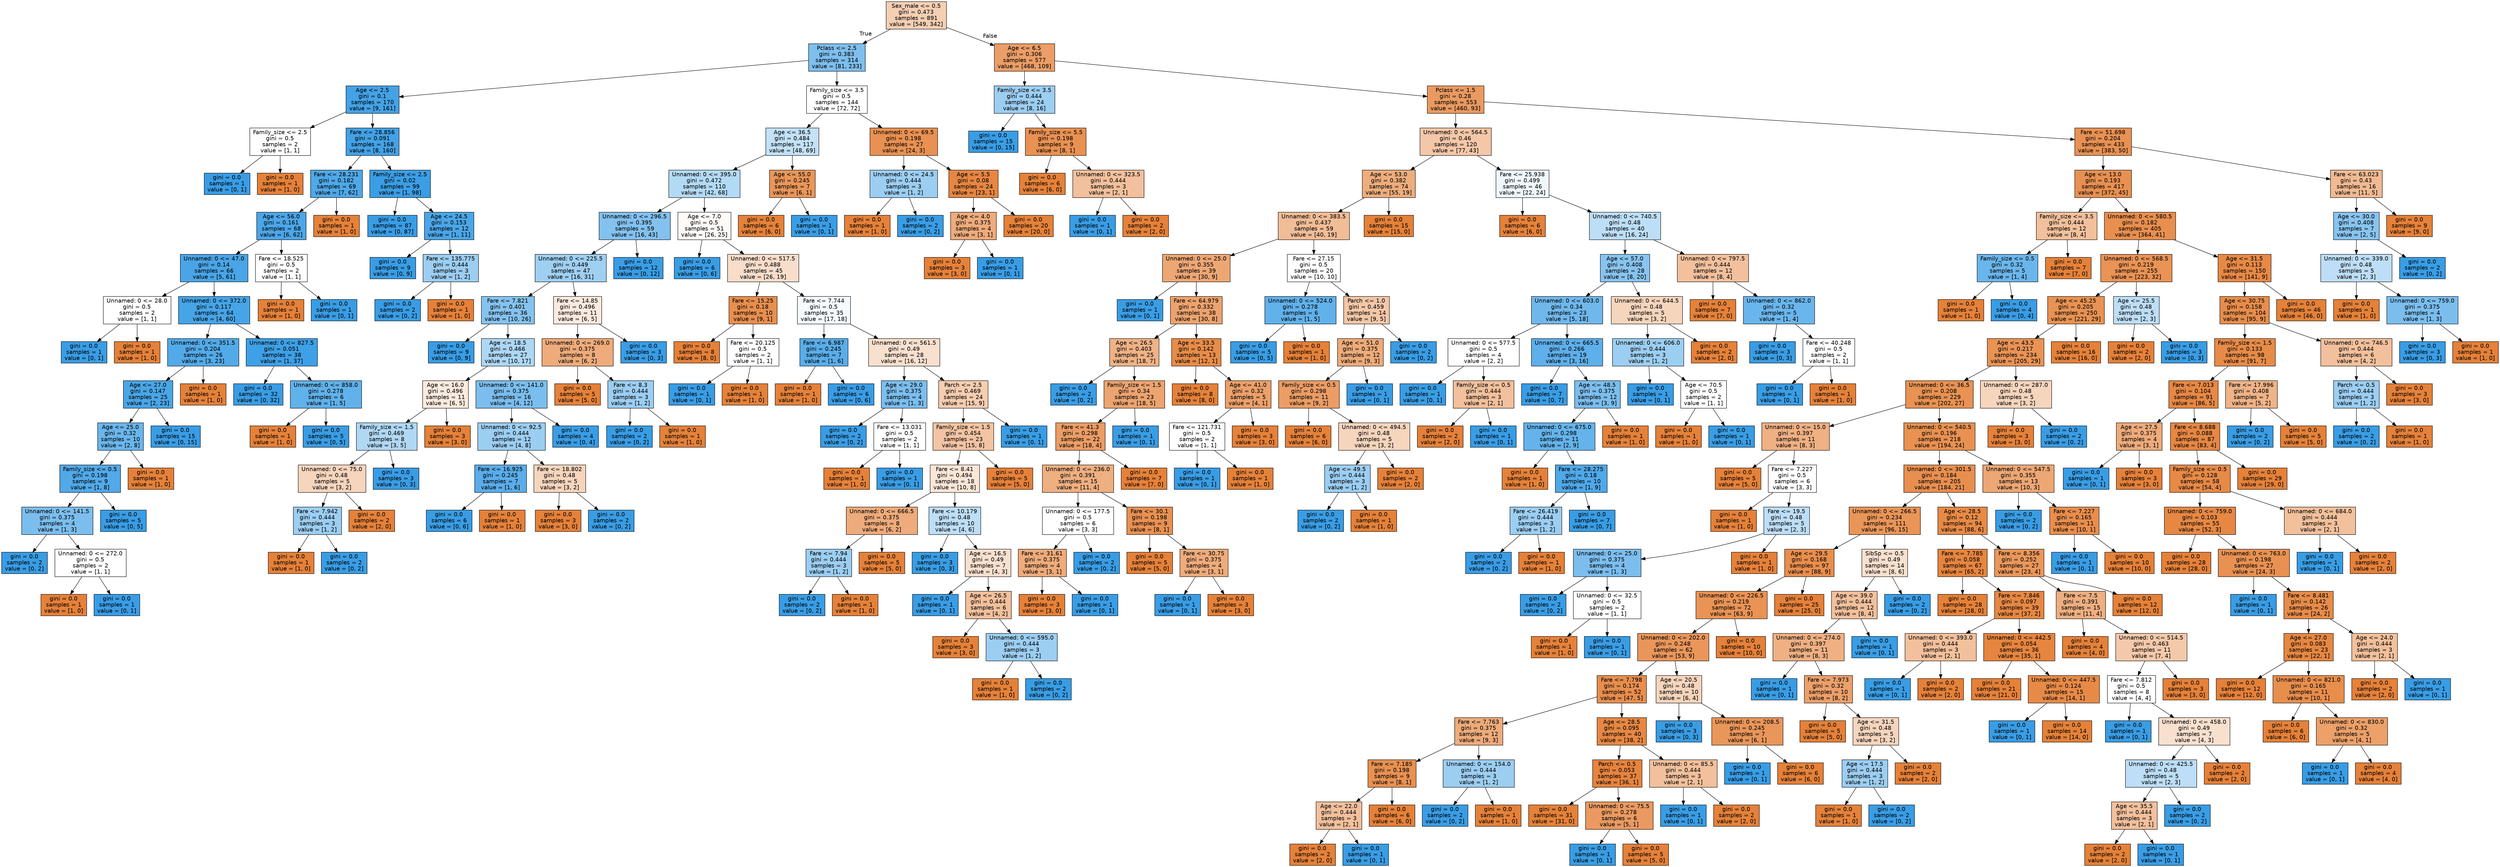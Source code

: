 digraph Tree {
node [shape=box, style="filled", color="black", fontname="helvetica"] ;
edge [fontname="helvetica"] ;
0 [label="Sex_male <= 0.5\ngini = 0.473\nsamples = 891\nvalue = [549, 342]", fillcolor="#f5cfb4"] ;
1 [label="Pclass <= 2.5\ngini = 0.383\nsamples = 314\nvalue = [81, 233]", fillcolor="#7ebfee"] ;
0 -> 1 [labeldistance=2.5, labelangle=45, headlabel="True"] ;
2 [label="Age <= 2.5\ngini = 0.1\nsamples = 170\nvalue = [9, 161]", fillcolor="#44a2e6"] ;
1 -> 2 ;
3 [label="Family_size <= 2.5\ngini = 0.5\nsamples = 2\nvalue = [1, 1]", fillcolor="#ffffff"] ;
2 -> 3 ;
4 [label="gini = 0.0\nsamples = 1\nvalue = [0, 1]", fillcolor="#399de5"] ;
3 -> 4 ;
5 [label="gini = 0.0\nsamples = 1\nvalue = [1, 0]", fillcolor="#e58139"] ;
3 -> 5 ;
6 [label="Fare <= 28.856\ngini = 0.091\nsamples = 168\nvalue = [8, 160]", fillcolor="#43a2e6"] ;
2 -> 6 ;
7 [label="Fare <= 28.231\ngini = 0.182\nsamples = 69\nvalue = [7, 62]", fillcolor="#4fa8e8"] ;
6 -> 7 ;
8 [label="Age <= 56.0\ngini = 0.161\nsamples = 68\nvalue = [6, 62]", fillcolor="#4ca6e8"] ;
7 -> 8 ;
9 [label="Unnamed: 0 <= 47.0\ngini = 0.14\nsamples = 66\nvalue = [5, 61]", fillcolor="#49a5e7"] ;
8 -> 9 ;
10 [label="Unnamed: 0 <= 28.0\ngini = 0.5\nsamples = 2\nvalue = [1, 1]", fillcolor="#ffffff"] ;
9 -> 10 ;
11 [label="gini = 0.0\nsamples = 1\nvalue = [0, 1]", fillcolor="#399de5"] ;
10 -> 11 ;
12 [label="gini = 0.0\nsamples = 1\nvalue = [1, 0]", fillcolor="#e58139"] ;
10 -> 12 ;
13 [label="Unnamed: 0 <= 372.0\ngini = 0.117\nsamples = 64\nvalue = [4, 60]", fillcolor="#46a4e7"] ;
9 -> 13 ;
14 [label="Unnamed: 0 <= 351.5\ngini = 0.204\nsamples = 26\nvalue = [3, 23]", fillcolor="#53aae8"] ;
13 -> 14 ;
15 [label="Age <= 27.0\ngini = 0.147\nsamples = 25\nvalue = [2, 23]", fillcolor="#4aa6e7"] ;
14 -> 15 ;
16 [label="Age <= 25.0\ngini = 0.32\nsamples = 10\nvalue = [2, 8]", fillcolor="#6ab6ec"] ;
15 -> 16 ;
17 [label="Family_size <= 0.5\ngini = 0.198\nsamples = 9\nvalue = [1, 8]", fillcolor="#52a9e8"] ;
16 -> 17 ;
18 [label="Unnamed: 0 <= 141.5\ngini = 0.375\nsamples = 4\nvalue = [1, 3]", fillcolor="#7bbeee"] ;
17 -> 18 ;
19 [label="gini = 0.0\nsamples = 2\nvalue = [0, 2]", fillcolor="#399de5"] ;
18 -> 19 ;
20 [label="Unnamed: 0 <= 272.0\ngini = 0.5\nsamples = 2\nvalue = [1, 1]", fillcolor="#ffffff"] ;
18 -> 20 ;
21 [label="gini = 0.0\nsamples = 1\nvalue = [1, 0]", fillcolor="#e58139"] ;
20 -> 21 ;
22 [label="gini = 0.0\nsamples = 1\nvalue = [0, 1]", fillcolor="#399de5"] ;
20 -> 22 ;
23 [label="gini = 0.0\nsamples = 5\nvalue = [0, 5]", fillcolor="#399de5"] ;
17 -> 23 ;
24 [label="gini = 0.0\nsamples = 1\nvalue = [1, 0]", fillcolor="#e58139"] ;
16 -> 24 ;
25 [label="gini = 0.0\nsamples = 15\nvalue = [0, 15]", fillcolor="#399de5"] ;
15 -> 25 ;
26 [label="gini = 0.0\nsamples = 1\nvalue = [1, 0]", fillcolor="#e58139"] ;
14 -> 26 ;
27 [label="Unnamed: 0 <= 827.5\ngini = 0.051\nsamples = 38\nvalue = [1, 37]", fillcolor="#3ea0e6"] ;
13 -> 27 ;
28 [label="gini = 0.0\nsamples = 32\nvalue = [0, 32]", fillcolor="#399de5"] ;
27 -> 28 ;
29 [label="Unnamed: 0 <= 858.0\ngini = 0.278\nsamples = 6\nvalue = [1, 5]", fillcolor="#61b1ea"] ;
27 -> 29 ;
30 [label="gini = 0.0\nsamples = 1\nvalue = [1, 0]", fillcolor="#e58139"] ;
29 -> 30 ;
31 [label="gini = 0.0\nsamples = 5\nvalue = [0, 5]", fillcolor="#399de5"] ;
29 -> 31 ;
32 [label="Fare <= 18.525\ngini = 0.5\nsamples = 2\nvalue = [1, 1]", fillcolor="#ffffff"] ;
8 -> 32 ;
33 [label="gini = 0.0\nsamples = 1\nvalue = [1, 0]", fillcolor="#e58139"] ;
32 -> 33 ;
34 [label="gini = 0.0\nsamples = 1\nvalue = [0, 1]", fillcolor="#399de5"] ;
32 -> 34 ;
35 [label="gini = 0.0\nsamples = 1\nvalue = [1, 0]", fillcolor="#e58139"] ;
7 -> 35 ;
36 [label="Family_size <= 2.5\ngini = 0.02\nsamples = 99\nvalue = [1, 98]", fillcolor="#3b9ee5"] ;
6 -> 36 ;
37 [label="gini = 0.0\nsamples = 87\nvalue = [0, 87]", fillcolor="#399de5"] ;
36 -> 37 ;
38 [label="Age <= 24.5\ngini = 0.153\nsamples = 12\nvalue = [1, 11]", fillcolor="#4ba6e7"] ;
36 -> 38 ;
39 [label="gini = 0.0\nsamples = 9\nvalue = [0, 9]", fillcolor="#399de5"] ;
38 -> 39 ;
40 [label="Fare <= 135.775\ngini = 0.444\nsamples = 3\nvalue = [1, 2]", fillcolor="#9ccef2"] ;
38 -> 40 ;
41 [label="gini = 0.0\nsamples = 2\nvalue = [0, 2]", fillcolor="#399de5"] ;
40 -> 41 ;
42 [label="gini = 0.0\nsamples = 1\nvalue = [1, 0]", fillcolor="#e58139"] ;
40 -> 42 ;
43 [label="Family_size <= 3.5\ngini = 0.5\nsamples = 144\nvalue = [72, 72]", fillcolor="#ffffff"] ;
1 -> 43 ;
44 [label="Age <= 36.5\ngini = 0.484\nsamples = 117\nvalue = [48, 69]", fillcolor="#c3e1f7"] ;
43 -> 44 ;
45 [label="Unnamed: 0 <= 395.0\ngini = 0.472\nsamples = 110\nvalue = [42, 68]", fillcolor="#b3daf5"] ;
44 -> 45 ;
46 [label="Unnamed: 0 <= 296.5\ngini = 0.395\nsamples = 59\nvalue = [16, 43]", fillcolor="#83c1ef"] ;
45 -> 46 ;
47 [label="Unnamed: 0 <= 225.5\ngini = 0.449\nsamples = 47\nvalue = [16, 31]", fillcolor="#9fd0f2"] ;
46 -> 47 ;
48 [label="Fare <= 7.821\ngini = 0.401\nsamples = 36\nvalue = [10, 26]", fillcolor="#85c3ef"] ;
47 -> 48 ;
49 [label="gini = 0.0\nsamples = 9\nvalue = [0, 9]", fillcolor="#399de5"] ;
48 -> 49 ;
50 [label="Age <= 18.5\ngini = 0.466\nsamples = 27\nvalue = [10, 17]", fillcolor="#add7f4"] ;
48 -> 50 ;
51 [label="Age <= 16.0\ngini = 0.496\nsamples = 11\nvalue = [6, 5]", fillcolor="#fbeade"] ;
50 -> 51 ;
52 [label="Family_size <= 1.5\ngini = 0.469\nsamples = 8\nvalue = [3, 5]", fillcolor="#b0d8f5"] ;
51 -> 52 ;
53 [label="Unnamed: 0 <= 75.0\ngini = 0.48\nsamples = 5\nvalue = [3, 2]", fillcolor="#f6d5bd"] ;
52 -> 53 ;
54 [label="Fare <= 7.942\ngini = 0.444\nsamples = 3\nvalue = [1, 2]", fillcolor="#9ccef2"] ;
53 -> 54 ;
55 [label="gini = 0.0\nsamples = 1\nvalue = [1, 0]", fillcolor="#e58139"] ;
54 -> 55 ;
56 [label="gini = 0.0\nsamples = 2\nvalue = [0, 2]", fillcolor="#399de5"] ;
54 -> 56 ;
57 [label="gini = 0.0\nsamples = 2\nvalue = [2, 0]", fillcolor="#e58139"] ;
53 -> 57 ;
58 [label="gini = 0.0\nsamples = 3\nvalue = [0, 3]", fillcolor="#399de5"] ;
52 -> 58 ;
59 [label="gini = 0.0\nsamples = 3\nvalue = [3, 0]", fillcolor="#e58139"] ;
51 -> 59 ;
60 [label="Unnamed: 0 <= 141.0\ngini = 0.375\nsamples = 16\nvalue = [4, 12]", fillcolor="#7bbeee"] ;
50 -> 60 ;
61 [label="Unnamed: 0 <= 92.5\ngini = 0.444\nsamples = 12\nvalue = [4, 8]", fillcolor="#9ccef2"] ;
60 -> 61 ;
62 [label="Fare <= 16.925\ngini = 0.245\nsamples = 7\nvalue = [1, 6]", fillcolor="#5aade9"] ;
61 -> 62 ;
63 [label="gini = 0.0\nsamples = 6\nvalue = [0, 6]", fillcolor="#399de5"] ;
62 -> 63 ;
64 [label="gini = 0.0\nsamples = 1\nvalue = [1, 0]", fillcolor="#e58139"] ;
62 -> 64 ;
65 [label="Fare <= 18.802\ngini = 0.48\nsamples = 5\nvalue = [3, 2]", fillcolor="#f6d5bd"] ;
61 -> 65 ;
66 [label="gini = 0.0\nsamples = 3\nvalue = [3, 0]", fillcolor="#e58139"] ;
65 -> 66 ;
67 [label="gini = 0.0\nsamples = 2\nvalue = [0, 2]", fillcolor="#399de5"] ;
65 -> 67 ;
68 [label="gini = 0.0\nsamples = 4\nvalue = [0, 4]", fillcolor="#399de5"] ;
60 -> 68 ;
69 [label="Fare <= 14.85\ngini = 0.496\nsamples = 11\nvalue = [6, 5]", fillcolor="#fbeade"] ;
47 -> 69 ;
70 [label="Unnamed: 0 <= 269.0\ngini = 0.375\nsamples = 8\nvalue = [6, 2]", fillcolor="#eeab7b"] ;
69 -> 70 ;
71 [label="gini = 0.0\nsamples = 5\nvalue = [5, 0]", fillcolor="#e58139"] ;
70 -> 71 ;
72 [label="Fare <= 8.3\ngini = 0.444\nsamples = 3\nvalue = [1, 2]", fillcolor="#9ccef2"] ;
70 -> 72 ;
73 [label="gini = 0.0\nsamples = 2\nvalue = [0, 2]", fillcolor="#399de5"] ;
72 -> 73 ;
74 [label="gini = 0.0\nsamples = 1\nvalue = [1, 0]", fillcolor="#e58139"] ;
72 -> 74 ;
75 [label="gini = 0.0\nsamples = 3\nvalue = [0, 3]", fillcolor="#399de5"] ;
69 -> 75 ;
76 [label="gini = 0.0\nsamples = 12\nvalue = [0, 12]", fillcolor="#399de5"] ;
46 -> 76 ;
77 [label="Age <= 7.0\ngini = 0.5\nsamples = 51\nvalue = [26, 25]", fillcolor="#fefaf7"] ;
45 -> 77 ;
78 [label="gini = 0.0\nsamples = 6\nvalue = [0, 6]", fillcolor="#399de5"] ;
77 -> 78 ;
79 [label="Unnamed: 0 <= 517.5\ngini = 0.488\nsamples = 45\nvalue = [26, 19]", fillcolor="#f8ddca"] ;
77 -> 79 ;
80 [label="Fare <= 15.25\ngini = 0.18\nsamples = 10\nvalue = [9, 1]", fillcolor="#e88f4f"] ;
79 -> 80 ;
81 [label="gini = 0.0\nsamples = 8\nvalue = [8, 0]", fillcolor="#e58139"] ;
80 -> 81 ;
82 [label="Fare <= 20.125\ngini = 0.5\nsamples = 2\nvalue = [1, 1]", fillcolor="#ffffff"] ;
80 -> 82 ;
83 [label="gini = 0.0\nsamples = 1\nvalue = [0, 1]", fillcolor="#399de5"] ;
82 -> 83 ;
84 [label="gini = 0.0\nsamples = 1\nvalue = [1, 0]", fillcolor="#e58139"] ;
82 -> 84 ;
85 [label="Fare <= 7.744\ngini = 0.5\nsamples = 35\nvalue = [17, 18]", fillcolor="#f4fafe"] ;
79 -> 85 ;
86 [label="Fare <= 6.987\ngini = 0.245\nsamples = 7\nvalue = [1, 6]", fillcolor="#5aade9"] ;
85 -> 86 ;
87 [label="gini = 0.0\nsamples = 1\nvalue = [1, 0]", fillcolor="#e58139"] ;
86 -> 87 ;
88 [label="gini = 0.0\nsamples = 6\nvalue = [0, 6]", fillcolor="#399de5"] ;
86 -> 88 ;
89 [label="Unnamed: 0 <= 561.5\ngini = 0.49\nsamples = 28\nvalue = [16, 12]", fillcolor="#f8e0ce"] ;
85 -> 89 ;
90 [label="Age <= 29.0\ngini = 0.375\nsamples = 4\nvalue = [1, 3]", fillcolor="#7bbeee"] ;
89 -> 90 ;
91 [label="gini = 0.0\nsamples = 2\nvalue = [0, 2]", fillcolor="#399de5"] ;
90 -> 91 ;
92 [label="Fare <= 13.031\ngini = 0.5\nsamples = 2\nvalue = [1, 1]", fillcolor="#ffffff"] ;
90 -> 92 ;
93 [label="gini = 0.0\nsamples = 1\nvalue = [1, 0]", fillcolor="#e58139"] ;
92 -> 93 ;
94 [label="gini = 0.0\nsamples = 1\nvalue = [0, 1]", fillcolor="#399de5"] ;
92 -> 94 ;
95 [label="Parch <= 2.5\ngini = 0.469\nsamples = 24\nvalue = [15, 9]", fillcolor="#f5cdb0"] ;
89 -> 95 ;
96 [label="Family_size <= 1.5\ngini = 0.454\nsamples = 23\nvalue = [15, 8]", fillcolor="#f3c4a3"] ;
95 -> 96 ;
97 [label="Fare <= 8.41\ngini = 0.494\nsamples = 18\nvalue = [10, 8]", fillcolor="#fae6d7"] ;
96 -> 97 ;
98 [label="Unnamed: 0 <= 666.5\ngini = 0.375\nsamples = 8\nvalue = [6, 2]", fillcolor="#eeab7b"] ;
97 -> 98 ;
99 [label="Fare <= 7.94\ngini = 0.444\nsamples = 3\nvalue = [1, 2]", fillcolor="#9ccef2"] ;
98 -> 99 ;
100 [label="gini = 0.0\nsamples = 2\nvalue = [0, 2]", fillcolor="#399de5"] ;
99 -> 100 ;
101 [label="gini = 0.0\nsamples = 1\nvalue = [1, 0]", fillcolor="#e58139"] ;
99 -> 101 ;
102 [label="gini = 0.0\nsamples = 5\nvalue = [5, 0]", fillcolor="#e58139"] ;
98 -> 102 ;
103 [label="Fare <= 10.179\ngini = 0.48\nsamples = 10\nvalue = [4, 6]", fillcolor="#bddef6"] ;
97 -> 103 ;
104 [label="gini = 0.0\nsamples = 3\nvalue = [0, 3]", fillcolor="#399de5"] ;
103 -> 104 ;
105 [label="Age <= 16.5\ngini = 0.49\nsamples = 7\nvalue = [4, 3]", fillcolor="#f8e0ce"] ;
103 -> 105 ;
106 [label="gini = 0.0\nsamples = 1\nvalue = [0, 1]", fillcolor="#399de5"] ;
105 -> 106 ;
107 [label="Age <= 26.5\ngini = 0.444\nsamples = 6\nvalue = [4, 2]", fillcolor="#f2c09c"] ;
105 -> 107 ;
108 [label="gini = 0.0\nsamples = 3\nvalue = [3, 0]", fillcolor="#e58139"] ;
107 -> 108 ;
109 [label="Unnamed: 0 <= 595.0\ngini = 0.444\nsamples = 3\nvalue = [1, 2]", fillcolor="#9ccef2"] ;
107 -> 109 ;
110 [label="gini = 0.0\nsamples = 1\nvalue = [1, 0]", fillcolor="#e58139"] ;
109 -> 110 ;
111 [label="gini = 0.0\nsamples = 2\nvalue = [0, 2]", fillcolor="#399de5"] ;
109 -> 111 ;
112 [label="gini = 0.0\nsamples = 5\nvalue = [5, 0]", fillcolor="#e58139"] ;
96 -> 112 ;
113 [label="gini = 0.0\nsamples = 1\nvalue = [0, 1]", fillcolor="#399de5"] ;
95 -> 113 ;
114 [label="Age <= 55.0\ngini = 0.245\nsamples = 7\nvalue = [6, 1]", fillcolor="#e9965a"] ;
44 -> 114 ;
115 [label="gini = 0.0\nsamples = 6\nvalue = [6, 0]", fillcolor="#e58139"] ;
114 -> 115 ;
116 [label="gini = 0.0\nsamples = 1\nvalue = [0, 1]", fillcolor="#399de5"] ;
114 -> 116 ;
117 [label="Unnamed: 0 <= 69.5\ngini = 0.198\nsamples = 27\nvalue = [24, 3]", fillcolor="#e89152"] ;
43 -> 117 ;
118 [label="Unnamed: 0 <= 24.5\ngini = 0.444\nsamples = 3\nvalue = [1, 2]", fillcolor="#9ccef2"] ;
117 -> 118 ;
119 [label="gini = 0.0\nsamples = 1\nvalue = [1, 0]", fillcolor="#e58139"] ;
118 -> 119 ;
120 [label="gini = 0.0\nsamples = 2\nvalue = [0, 2]", fillcolor="#399de5"] ;
118 -> 120 ;
121 [label="Age <= 5.5\ngini = 0.08\nsamples = 24\nvalue = [23, 1]", fillcolor="#e68642"] ;
117 -> 121 ;
122 [label="Age <= 4.0\ngini = 0.375\nsamples = 4\nvalue = [3, 1]", fillcolor="#eeab7b"] ;
121 -> 122 ;
123 [label="gini = 0.0\nsamples = 3\nvalue = [3, 0]", fillcolor="#e58139"] ;
122 -> 123 ;
124 [label="gini = 0.0\nsamples = 1\nvalue = [0, 1]", fillcolor="#399de5"] ;
122 -> 124 ;
125 [label="gini = 0.0\nsamples = 20\nvalue = [20, 0]", fillcolor="#e58139"] ;
121 -> 125 ;
126 [label="Age <= 6.5\ngini = 0.306\nsamples = 577\nvalue = [468, 109]", fillcolor="#eb9e67"] ;
0 -> 126 [labeldistance=2.5, labelangle=-45, headlabel="False"] ;
127 [label="Family_size <= 3.5\ngini = 0.444\nsamples = 24\nvalue = [8, 16]", fillcolor="#9ccef2"] ;
126 -> 127 ;
128 [label="gini = 0.0\nsamples = 15\nvalue = [0, 15]", fillcolor="#399de5"] ;
127 -> 128 ;
129 [label="Family_size <= 5.5\ngini = 0.198\nsamples = 9\nvalue = [8, 1]", fillcolor="#e89152"] ;
127 -> 129 ;
130 [label="gini = 0.0\nsamples = 6\nvalue = [6, 0]", fillcolor="#e58139"] ;
129 -> 130 ;
131 [label="Unnamed: 0 <= 323.5\ngini = 0.444\nsamples = 3\nvalue = [2, 1]", fillcolor="#f2c09c"] ;
129 -> 131 ;
132 [label="gini = 0.0\nsamples = 1\nvalue = [0, 1]", fillcolor="#399de5"] ;
131 -> 132 ;
133 [label="gini = 0.0\nsamples = 2\nvalue = [2, 0]", fillcolor="#e58139"] ;
131 -> 133 ;
134 [label="Pclass <= 1.5\ngini = 0.28\nsamples = 553\nvalue = [460, 93]", fillcolor="#ea9a61"] ;
126 -> 134 ;
135 [label="Unnamed: 0 <= 564.5\ngini = 0.46\nsamples = 120\nvalue = [77, 43]", fillcolor="#f4c7a8"] ;
134 -> 135 ;
136 [label="Age <= 53.0\ngini = 0.382\nsamples = 74\nvalue = [55, 19]", fillcolor="#eead7d"] ;
135 -> 136 ;
137 [label="Unnamed: 0 <= 383.5\ngini = 0.437\nsamples = 59\nvalue = [40, 19]", fillcolor="#f1bd97"] ;
136 -> 137 ;
138 [label="Unnamed: 0 <= 25.0\ngini = 0.355\nsamples = 39\nvalue = [30, 9]", fillcolor="#eda774"] ;
137 -> 138 ;
139 [label="gini = 0.0\nsamples = 1\nvalue = [0, 1]", fillcolor="#399de5"] ;
138 -> 139 ;
140 [label="Fare <= 64.979\ngini = 0.332\nsamples = 38\nvalue = [30, 8]", fillcolor="#eca36e"] ;
138 -> 140 ;
141 [label="Age <= 26.5\ngini = 0.403\nsamples = 25\nvalue = [18, 7]", fillcolor="#efb286"] ;
140 -> 141 ;
142 [label="gini = 0.0\nsamples = 2\nvalue = [0, 2]", fillcolor="#399de5"] ;
141 -> 142 ;
143 [label="Family_size <= 1.5\ngini = 0.34\nsamples = 23\nvalue = [18, 5]", fillcolor="#eca470"] ;
141 -> 143 ;
144 [label="Fare <= 41.3\ngini = 0.298\nsamples = 22\nvalue = [18, 4]", fillcolor="#eb9d65"] ;
143 -> 144 ;
145 [label="Unnamed: 0 <= 236.0\ngini = 0.391\nsamples = 15\nvalue = [11, 4]", fillcolor="#eeaf81"] ;
144 -> 145 ;
146 [label="Unnamed: 0 <= 177.5\ngini = 0.5\nsamples = 6\nvalue = [3, 3]", fillcolor="#ffffff"] ;
145 -> 146 ;
147 [label="Fare <= 31.61\ngini = 0.375\nsamples = 4\nvalue = [3, 1]", fillcolor="#eeab7b"] ;
146 -> 147 ;
148 [label="gini = 0.0\nsamples = 3\nvalue = [3, 0]", fillcolor="#e58139"] ;
147 -> 148 ;
149 [label="gini = 0.0\nsamples = 1\nvalue = [0, 1]", fillcolor="#399de5"] ;
147 -> 149 ;
150 [label="gini = 0.0\nsamples = 2\nvalue = [0, 2]", fillcolor="#399de5"] ;
146 -> 150 ;
151 [label="Fare <= 30.1\ngini = 0.198\nsamples = 9\nvalue = [8, 1]", fillcolor="#e89152"] ;
145 -> 151 ;
152 [label="gini = 0.0\nsamples = 5\nvalue = [5, 0]", fillcolor="#e58139"] ;
151 -> 152 ;
153 [label="Fare <= 30.75\ngini = 0.375\nsamples = 4\nvalue = [3, 1]", fillcolor="#eeab7b"] ;
151 -> 153 ;
154 [label="gini = 0.0\nsamples = 1\nvalue = [0, 1]", fillcolor="#399de5"] ;
153 -> 154 ;
155 [label="gini = 0.0\nsamples = 3\nvalue = [3, 0]", fillcolor="#e58139"] ;
153 -> 155 ;
156 [label="gini = 0.0\nsamples = 7\nvalue = [7, 0]", fillcolor="#e58139"] ;
144 -> 156 ;
157 [label="gini = 0.0\nsamples = 1\nvalue = [0, 1]", fillcolor="#399de5"] ;
143 -> 157 ;
158 [label="Age <= 33.5\ngini = 0.142\nsamples = 13\nvalue = [12, 1]", fillcolor="#e78c49"] ;
140 -> 158 ;
159 [label="gini = 0.0\nsamples = 8\nvalue = [8, 0]", fillcolor="#e58139"] ;
158 -> 159 ;
160 [label="Age <= 41.0\ngini = 0.32\nsamples = 5\nvalue = [4, 1]", fillcolor="#eca06a"] ;
158 -> 160 ;
161 [label="Fare <= 121.731\ngini = 0.5\nsamples = 2\nvalue = [1, 1]", fillcolor="#ffffff"] ;
160 -> 161 ;
162 [label="gini = 0.0\nsamples = 1\nvalue = [0, 1]", fillcolor="#399de5"] ;
161 -> 162 ;
163 [label="gini = 0.0\nsamples = 1\nvalue = [1, 0]", fillcolor="#e58139"] ;
161 -> 163 ;
164 [label="gini = 0.0\nsamples = 3\nvalue = [3, 0]", fillcolor="#e58139"] ;
160 -> 164 ;
165 [label="Fare <= 27.15\ngini = 0.5\nsamples = 20\nvalue = [10, 10]", fillcolor="#ffffff"] ;
137 -> 165 ;
166 [label="Unnamed: 0 <= 524.0\ngini = 0.278\nsamples = 6\nvalue = [1, 5]", fillcolor="#61b1ea"] ;
165 -> 166 ;
167 [label="gini = 0.0\nsamples = 5\nvalue = [0, 5]", fillcolor="#399de5"] ;
166 -> 167 ;
168 [label="gini = 0.0\nsamples = 1\nvalue = [1, 0]", fillcolor="#e58139"] ;
166 -> 168 ;
169 [label="Parch <= 1.0\ngini = 0.459\nsamples = 14\nvalue = [9, 5]", fillcolor="#f3c7a7"] ;
165 -> 169 ;
170 [label="Age <= 51.0\ngini = 0.375\nsamples = 12\nvalue = [9, 3]", fillcolor="#eeab7b"] ;
169 -> 170 ;
171 [label="Family_size <= 0.5\ngini = 0.298\nsamples = 11\nvalue = [9, 2]", fillcolor="#eb9d65"] ;
170 -> 171 ;
172 [label="gini = 0.0\nsamples = 6\nvalue = [6, 0]", fillcolor="#e58139"] ;
171 -> 172 ;
173 [label="Unnamed: 0 <= 494.5\ngini = 0.48\nsamples = 5\nvalue = [3, 2]", fillcolor="#f6d5bd"] ;
171 -> 173 ;
174 [label="Age <= 49.5\ngini = 0.444\nsamples = 3\nvalue = [1, 2]", fillcolor="#9ccef2"] ;
173 -> 174 ;
175 [label="gini = 0.0\nsamples = 2\nvalue = [0, 2]", fillcolor="#399de5"] ;
174 -> 175 ;
176 [label="gini = 0.0\nsamples = 1\nvalue = [1, 0]", fillcolor="#e58139"] ;
174 -> 176 ;
177 [label="gini = 0.0\nsamples = 2\nvalue = [2, 0]", fillcolor="#e58139"] ;
173 -> 177 ;
178 [label="gini = 0.0\nsamples = 1\nvalue = [0, 1]", fillcolor="#399de5"] ;
170 -> 178 ;
179 [label="gini = 0.0\nsamples = 2\nvalue = [0, 2]", fillcolor="#399de5"] ;
169 -> 179 ;
180 [label="gini = 0.0\nsamples = 15\nvalue = [15, 0]", fillcolor="#e58139"] ;
136 -> 180 ;
181 [label="Fare <= 25.938\ngini = 0.499\nsamples = 46\nvalue = [22, 24]", fillcolor="#eff7fd"] ;
135 -> 181 ;
182 [label="gini = 0.0\nsamples = 6\nvalue = [6, 0]", fillcolor="#e58139"] ;
181 -> 182 ;
183 [label="Unnamed: 0 <= 740.5\ngini = 0.48\nsamples = 40\nvalue = [16, 24]", fillcolor="#bddef6"] ;
181 -> 183 ;
184 [label="Age <= 57.0\ngini = 0.408\nsamples = 28\nvalue = [8, 20]", fillcolor="#88c4ef"] ;
183 -> 184 ;
185 [label="Unnamed: 0 <= 603.0\ngini = 0.34\nsamples = 23\nvalue = [5, 18]", fillcolor="#70b8ec"] ;
184 -> 185 ;
186 [label="Unnamed: 0 <= 577.5\ngini = 0.5\nsamples = 4\nvalue = [2, 2]", fillcolor="#ffffff"] ;
185 -> 186 ;
187 [label="gini = 0.0\nsamples = 1\nvalue = [0, 1]", fillcolor="#399de5"] ;
186 -> 187 ;
188 [label="Family_size <= 0.5\ngini = 0.444\nsamples = 3\nvalue = [2, 1]", fillcolor="#f2c09c"] ;
186 -> 188 ;
189 [label="gini = 0.0\nsamples = 2\nvalue = [2, 0]", fillcolor="#e58139"] ;
188 -> 189 ;
190 [label="gini = 0.0\nsamples = 1\nvalue = [0, 1]", fillcolor="#399de5"] ;
188 -> 190 ;
191 [label="Unnamed: 0 <= 665.5\ngini = 0.266\nsamples = 19\nvalue = [3, 16]", fillcolor="#5eafea"] ;
185 -> 191 ;
192 [label="gini = 0.0\nsamples = 7\nvalue = [0, 7]", fillcolor="#399de5"] ;
191 -> 192 ;
193 [label="Age <= 48.5\ngini = 0.375\nsamples = 12\nvalue = [3, 9]", fillcolor="#7bbeee"] ;
191 -> 193 ;
194 [label="Unnamed: 0 <= 675.0\ngini = 0.298\nsamples = 11\nvalue = [2, 9]", fillcolor="#65b3eb"] ;
193 -> 194 ;
195 [label="gini = 0.0\nsamples = 1\nvalue = [1, 0]", fillcolor="#e58139"] ;
194 -> 195 ;
196 [label="Fare <= 28.275\ngini = 0.18\nsamples = 10\nvalue = [1, 9]", fillcolor="#4fa8e8"] ;
194 -> 196 ;
197 [label="Fare <= 26.419\ngini = 0.444\nsamples = 3\nvalue = [1, 2]", fillcolor="#9ccef2"] ;
196 -> 197 ;
198 [label="gini = 0.0\nsamples = 2\nvalue = [0, 2]", fillcolor="#399de5"] ;
197 -> 198 ;
199 [label="gini = 0.0\nsamples = 1\nvalue = [1, 0]", fillcolor="#e58139"] ;
197 -> 199 ;
200 [label="gini = 0.0\nsamples = 7\nvalue = [0, 7]", fillcolor="#399de5"] ;
196 -> 200 ;
201 [label="gini = 0.0\nsamples = 1\nvalue = [1, 0]", fillcolor="#e58139"] ;
193 -> 201 ;
202 [label="Unnamed: 0 <= 644.5\ngini = 0.48\nsamples = 5\nvalue = [3, 2]", fillcolor="#f6d5bd"] ;
184 -> 202 ;
203 [label="Unnamed: 0 <= 606.0\ngini = 0.444\nsamples = 3\nvalue = [1, 2]", fillcolor="#9ccef2"] ;
202 -> 203 ;
204 [label="gini = 0.0\nsamples = 1\nvalue = [0, 1]", fillcolor="#399de5"] ;
203 -> 204 ;
205 [label="Age <= 70.5\ngini = 0.5\nsamples = 2\nvalue = [1, 1]", fillcolor="#ffffff"] ;
203 -> 205 ;
206 [label="gini = 0.0\nsamples = 1\nvalue = [1, 0]", fillcolor="#e58139"] ;
205 -> 206 ;
207 [label="gini = 0.0\nsamples = 1\nvalue = [0, 1]", fillcolor="#399de5"] ;
205 -> 207 ;
208 [label="gini = 0.0\nsamples = 2\nvalue = [2, 0]", fillcolor="#e58139"] ;
202 -> 208 ;
209 [label="Unnamed: 0 <= 797.5\ngini = 0.444\nsamples = 12\nvalue = [8, 4]", fillcolor="#f2c09c"] ;
183 -> 209 ;
210 [label="gini = 0.0\nsamples = 7\nvalue = [7, 0]", fillcolor="#e58139"] ;
209 -> 210 ;
211 [label="Unnamed: 0 <= 862.0\ngini = 0.32\nsamples = 5\nvalue = [1, 4]", fillcolor="#6ab6ec"] ;
209 -> 211 ;
212 [label="gini = 0.0\nsamples = 3\nvalue = [0, 3]", fillcolor="#399de5"] ;
211 -> 212 ;
213 [label="Fare <= 40.248\ngini = 0.5\nsamples = 2\nvalue = [1, 1]", fillcolor="#ffffff"] ;
211 -> 213 ;
214 [label="gini = 0.0\nsamples = 1\nvalue = [0, 1]", fillcolor="#399de5"] ;
213 -> 214 ;
215 [label="gini = 0.0\nsamples = 1\nvalue = [1, 0]", fillcolor="#e58139"] ;
213 -> 215 ;
216 [label="Fare <= 51.698\ngini = 0.204\nsamples = 433\nvalue = [383, 50]", fillcolor="#e89153"] ;
134 -> 216 ;
217 [label="Age <= 13.0\ngini = 0.193\nsamples = 417\nvalue = [372, 45]", fillcolor="#e89051"] ;
216 -> 217 ;
218 [label="Family_size <= 3.5\ngini = 0.444\nsamples = 12\nvalue = [8, 4]", fillcolor="#f2c09c"] ;
217 -> 218 ;
219 [label="Family_size <= 0.5\ngini = 0.32\nsamples = 5\nvalue = [1, 4]", fillcolor="#6ab6ec"] ;
218 -> 219 ;
220 [label="gini = 0.0\nsamples = 1\nvalue = [1, 0]", fillcolor="#e58139"] ;
219 -> 220 ;
221 [label="gini = 0.0\nsamples = 4\nvalue = [0, 4]", fillcolor="#399de5"] ;
219 -> 221 ;
222 [label="gini = 0.0\nsamples = 7\nvalue = [7, 0]", fillcolor="#e58139"] ;
218 -> 222 ;
223 [label="Unnamed: 0 <= 580.5\ngini = 0.182\nsamples = 405\nvalue = [364, 41]", fillcolor="#e88f4f"] ;
217 -> 223 ;
224 [label="Unnamed: 0 <= 568.5\ngini = 0.219\nsamples = 255\nvalue = [223, 32]", fillcolor="#e99355"] ;
223 -> 224 ;
225 [label="Age <= 45.25\ngini = 0.205\nsamples = 250\nvalue = [221, 29]", fillcolor="#e89253"] ;
224 -> 225 ;
226 [label="Age <= 43.5\ngini = 0.217\nsamples = 234\nvalue = [205, 29]", fillcolor="#e99355"] ;
225 -> 226 ;
227 [label="Unnamed: 0 <= 36.5\ngini = 0.208\nsamples = 229\nvalue = [202, 27]", fillcolor="#e89253"] ;
226 -> 227 ;
228 [label="Unnamed: 0 <= 15.0\ngini = 0.397\nsamples = 11\nvalue = [8, 3]", fillcolor="#efb083"] ;
227 -> 228 ;
229 [label="gini = 0.0\nsamples = 5\nvalue = [5, 0]", fillcolor="#e58139"] ;
228 -> 229 ;
230 [label="Fare <= 7.227\ngini = 0.5\nsamples = 6\nvalue = [3, 3]", fillcolor="#ffffff"] ;
228 -> 230 ;
231 [label="gini = 0.0\nsamples = 1\nvalue = [1, 0]", fillcolor="#e58139"] ;
230 -> 231 ;
232 [label="Fare <= 19.5\ngini = 0.48\nsamples = 5\nvalue = [2, 3]", fillcolor="#bddef6"] ;
230 -> 232 ;
233 [label="Unnamed: 0 <= 25.0\ngini = 0.375\nsamples = 4\nvalue = [1, 3]", fillcolor="#7bbeee"] ;
232 -> 233 ;
234 [label="gini = 0.0\nsamples = 2\nvalue = [0, 2]", fillcolor="#399de5"] ;
233 -> 234 ;
235 [label="Unnamed: 0 <= 32.5\ngini = 0.5\nsamples = 2\nvalue = [1, 1]", fillcolor="#ffffff"] ;
233 -> 235 ;
236 [label="gini = 0.0\nsamples = 1\nvalue = [1, 0]", fillcolor="#e58139"] ;
235 -> 236 ;
237 [label="gini = 0.0\nsamples = 1\nvalue = [0, 1]", fillcolor="#399de5"] ;
235 -> 237 ;
238 [label="gini = 0.0\nsamples = 1\nvalue = [1, 0]", fillcolor="#e58139"] ;
232 -> 238 ;
239 [label="Unnamed: 0 <= 540.5\ngini = 0.196\nsamples = 218\nvalue = [194, 24]", fillcolor="#e89151"] ;
227 -> 239 ;
240 [label="Unnamed: 0 <= 301.5\ngini = 0.184\nsamples = 205\nvalue = [184, 21]", fillcolor="#e88f50"] ;
239 -> 240 ;
241 [label="Unnamed: 0 <= 266.5\ngini = 0.234\nsamples = 111\nvalue = [96, 15]", fillcolor="#e99558"] ;
240 -> 241 ;
242 [label="Age <= 29.5\ngini = 0.168\nsamples = 97\nvalue = [88, 9]", fillcolor="#e88e4d"] ;
241 -> 242 ;
243 [label="Unnamed: 0 <= 226.5\ngini = 0.219\nsamples = 72\nvalue = [63, 9]", fillcolor="#e99355"] ;
242 -> 243 ;
244 [label="Unnamed: 0 <= 202.0\ngini = 0.248\nsamples = 62\nvalue = [53, 9]", fillcolor="#e9965b"] ;
243 -> 244 ;
245 [label="Fare <= 7.798\ngini = 0.174\nsamples = 52\nvalue = [47, 5]", fillcolor="#e88e4e"] ;
244 -> 245 ;
246 [label="Fare <= 7.763\ngini = 0.375\nsamples = 12\nvalue = [9, 3]", fillcolor="#eeab7b"] ;
245 -> 246 ;
247 [label="Fare <= 7.185\ngini = 0.198\nsamples = 9\nvalue = [8, 1]", fillcolor="#e89152"] ;
246 -> 247 ;
248 [label="Age <= 22.0\ngini = 0.444\nsamples = 3\nvalue = [2, 1]", fillcolor="#f2c09c"] ;
247 -> 248 ;
249 [label="gini = 0.0\nsamples = 2\nvalue = [2, 0]", fillcolor="#e58139"] ;
248 -> 249 ;
250 [label="gini = 0.0\nsamples = 1\nvalue = [0, 1]", fillcolor="#399de5"] ;
248 -> 250 ;
251 [label="gini = 0.0\nsamples = 6\nvalue = [6, 0]", fillcolor="#e58139"] ;
247 -> 251 ;
252 [label="Unnamed: 0 <= 154.0\ngini = 0.444\nsamples = 3\nvalue = [1, 2]", fillcolor="#9ccef2"] ;
246 -> 252 ;
253 [label="gini = 0.0\nsamples = 2\nvalue = [0, 2]", fillcolor="#399de5"] ;
252 -> 253 ;
254 [label="gini = 0.0\nsamples = 1\nvalue = [1, 0]", fillcolor="#e58139"] ;
252 -> 254 ;
255 [label="Age <= 28.5\ngini = 0.095\nsamples = 40\nvalue = [38, 2]", fillcolor="#e68843"] ;
245 -> 255 ;
256 [label="Parch <= 0.5\ngini = 0.053\nsamples = 37\nvalue = [36, 1]", fillcolor="#e6843e"] ;
255 -> 256 ;
257 [label="gini = 0.0\nsamples = 31\nvalue = [31, 0]", fillcolor="#e58139"] ;
256 -> 257 ;
258 [label="Unnamed: 0 <= 75.5\ngini = 0.278\nsamples = 6\nvalue = [5, 1]", fillcolor="#ea9a61"] ;
256 -> 258 ;
259 [label="gini = 0.0\nsamples = 1\nvalue = [0, 1]", fillcolor="#399de5"] ;
258 -> 259 ;
260 [label="gini = 0.0\nsamples = 5\nvalue = [5, 0]", fillcolor="#e58139"] ;
258 -> 260 ;
261 [label="Unnamed: 0 <= 85.5\ngini = 0.444\nsamples = 3\nvalue = [2, 1]", fillcolor="#f2c09c"] ;
255 -> 261 ;
262 [label="gini = 0.0\nsamples = 1\nvalue = [0, 1]", fillcolor="#399de5"] ;
261 -> 262 ;
263 [label="gini = 0.0\nsamples = 2\nvalue = [2, 0]", fillcolor="#e58139"] ;
261 -> 263 ;
264 [label="Age <= 20.5\ngini = 0.48\nsamples = 10\nvalue = [6, 4]", fillcolor="#f6d5bd"] ;
244 -> 264 ;
265 [label="gini = 0.0\nsamples = 3\nvalue = [0, 3]", fillcolor="#399de5"] ;
264 -> 265 ;
266 [label="Unnamed: 0 <= 208.5\ngini = 0.245\nsamples = 7\nvalue = [6, 1]", fillcolor="#e9965a"] ;
264 -> 266 ;
267 [label="gini = 0.0\nsamples = 1\nvalue = [0, 1]", fillcolor="#399de5"] ;
266 -> 267 ;
268 [label="gini = 0.0\nsamples = 6\nvalue = [6, 0]", fillcolor="#e58139"] ;
266 -> 268 ;
269 [label="gini = 0.0\nsamples = 10\nvalue = [10, 0]", fillcolor="#e58139"] ;
243 -> 269 ;
270 [label="gini = 0.0\nsamples = 25\nvalue = [25, 0]", fillcolor="#e58139"] ;
242 -> 270 ;
271 [label="SibSp <= 0.5\ngini = 0.49\nsamples = 14\nvalue = [8, 6]", fillcolor="#f8e0ce"] ;
241 -> 271 ;
272 [label="Age <= 39.0\ngini = 0.444\nsamples = 12\nvalue = [8, 4]", fillcolor="#f2c09c"] ;
271 -> 272 ;
273 [label="Unnamed: 0 <= 274.0\ngini = 0.397\nsamples = 11\nvalue = [8, 3]", fillcolor="#efb083"] ;
272 -> 273 ;
274 [label="gini = 0.0\nsamples = 1\nvalue = [0, 1]", fillcolor="#399de5"] ;
273 -> 274 ;
275 [label="Fare <= 7.973\ngini = 0.32\nsamples = 10\nvalue = [8, 2]", fillcolor="#eca06a"] ;
273 -> 275 ;
276 [label="gini = 0.0\nsamples = 5\nvalue = [5, 0]", fillcolor="#e58139"] ;
275 -> 276 ;
277 [label="Age <= 31.5\ngini = 0.48\nsamples = 5\nvalue = [3, 2]", fillcolor="#f6d5bd"] ;
275 -> 277 ;
278 [label="Age <= 17.5\ngini = 0.444\nsamples = 3\nvalue = [1, 2]", fillcolor="#9ccef2"] ;
277 -> 278 ;
279 [label="gini = 0.0\nsamples = 1\nvalue = [1, 0]", fillcolor="#e58139"] ;
278 -> 279 ;
280 [label="gini = 0.0\nsamples = 2\nvalue = [0, 2]", fillcolor="#399de5"] ;
278 -> 280 ;
281 [label="gini = 0.0\nsamples = 2\nvalue = [2, 0]", fillcolor="#e58139"] ;
277 -> 281 ;
282 [label="gini = 0.0\nsamples = 1\nvalue = [0, 1]", fillcolor="#399de5"] ;
272 -> 282 ;
283 [label="gini = 0.0\nsamples = 2\nvalue = [0, 2]", fillcolor="#399de5"] ;
271 -> 283 ;
284 [label="Age <= 28.5\ngini = 0.12\nsamples = 94\nvalue = [88, 6]", fillcolor="#e78a46"] ;
240 -> 284 ;
285 [label="Fare <= 7.785\ngini = 0.058\nsamples = 67\nvalue = [65, 2]", fillcolor="#e6853f"] ;
284 -> 285 ;
286 [label="gini = 0.0\nsamples = 28\nvalue = [28, 0]", fillcolor="#e58139"] ;
285 -> 286 ;
287 [label="Fare <= 7.846\ngini = 0.097\nsamples = 39\nvalue = [37, 2]", fillcolor="#e68844"] ;
285 -> 287 ;
288 [label="Unnamed: 0 <= 393.0\ngini = 0.444\nsamples = 3\nvalue = [2, 1]", fillcolor="#f2c09c"] ;
287 -> 288 ;
289 [label="gini = 0.0\nsamples = 1\nvalue = [0, 1]", fillcolor="#399de5"] ;
288 -> 289 ;
290 [label="gini = 0.0\nsamples = 2\nvalue = [2, 0]", fillcolor="#e58139"] ;
288 -> 290 ;
291 [label="Unnamed: 0 <= 442.5\ngini = 0.054\nsamples = 36\nvalue = [35, 1]", fillcolor="#e6853f"] ;
287 -> 291 ;
292 [label="gini = 0.0\nsamples = 21\nvalue = [21, 0]", fillcolor="#e58139"] ;
291 -> 292 ;
293 [label="Unnamed: 0 <= 447.5\ngini = 0.124\nsamples = 15\nvalue = [14, 1]", fillcolor="#e78a47"] ;
291 -> 293 ;
294 [label="gini = 0.0\nsamples = 1\nvalue = [0, 1]", fillcolor="#399de5"] ;
293 -> 294 ;
295 [label="gini = 0.0\nsamples = 14\nvalue = [14, 0]", fillcolor="#e58139"] ;
293 -> 295 ;
296 [label="Fare <= 8.356\ngini = 0.252\nsamples = 27\nvalue = [23, 4]", fillcolor="#ea975b"] ;
284 -> 296 ;
297 [label="Fare <= 7.5\ngini = 0.391\nsamples = 15\nvalue = [11, 4]", fillcolor="#eeaf81"] ;
296 -> 297 ;
298 [label="gini = 0.0\nsamples = 4\nvalue = [4, 0]", fillcolor="#e58139"] ;
297 -> 298 ;
299 [label="Unnamed: 0 <= 514.5\ngini = 0.463\nsamples = 11\nvalue = [7, 4]", fillcolor="#f4c9aa"] ;
297 -> 299 ;
300 [label="Fare <= 7.812\ngini = 0.5\nsamples = 8\nvalue = [4, 4]", fillcolor="#ffffff"] ;
299 -> 300 ;
301 [label="gini = 0.0\nsamples = 1\nvalue = [0, 1]", fillcolor="#399de5"] ;
300 -> 301 ;
302 [label="Unnamed: 0 <= 458.0\ngini = 0.49\nsamples = 7\nvalue = [4, 3]", fillcolor="#f8e0ce"] ;
300 -> 302 ;
303 [label="Unnamed: 0 <= 425.5\ngini = 0.48\nsamples = 5\nvalue = [2, 3]", fillcolor="#bddef6"] ;
302 -> 303 ;
304 [label="Age <= 35.5\ngini = 0.444\nsamples = 3\nvalue = [2, 1]", fillcolor="#f2c09c"] ;
303 -> 304 ;
305 [label="gini = 0.0\nsamples = 2\nvalue = [2, 0]", fillcolor="#e58139"] ;
304 -> 305 ;
306 [label="gini = 0.0\nsamples = 1\nvalue = [0, 1]", fillcolor="#399de5"] ;
304 -> 306 ;
307 [label="gini = 0.0\nsamples = 2\nvalue = [0, 2]", fillcolor="#399de5"] ;
303 -> 307 ;
308 [label="gini = 0.0\nsamples = 2\nvalue = [2, 0]", fillcolor="#e58139"] ;
302 -> 308 ;
309 [label="gini = 0.0\nsamples = 3\nvalue = [3, 0]", fillcolor="#e58139"] ;
299 -> 309 ;
310 [label="gini = 0.0\nsamples = 12\nvalue = [12, 0]", fillcolor="#e58139"] ;
296 -> 310 ;
311 [label="Unnamed: 0 <= 547.5\ngini = 0.355\nsamples = 13\nvalue = [10, 3]", fillcolor="#eda774"] ;
239 -> 311 ;
312 [label="gini = 0.0\nsamples = 2\nvalue = [0, 2]", fillcolor="#399de5"] ;
311 -> 312 ;
313 [label="Fare <= 7.227\ngini = 0.165\nsamples = 11\nvalue = [10, 1]", fillcolor="#e88e4d"] ;
311 -> 313 ;
314 [label="gini = 0.0\nsamples = 1\nvalue = [0, 1]", fillcolor="#399de5"] ;
313 -> 314 ;
315 [label="gini = 0.0\nsamples = 10\nvalue = [10, 0]", fillcolor="#e58139"] ;
313 -> 315 ;
316 [label="Unnamed: 0 <= 287.0\ngini = 0.48\nsamples = 5\nvalue = [3, 2]", fillcolor="#f6d5bd"] ;
226 -> 316 ;
317 [label="gini = 0.0\nsamples = 3\nvalue = [3, 0]", fillcolor="#e58139"] ;
316 -> 317 ;
318 [label="gini = 0.0\nsamples = 2\nvalue = [0, 2]", fillcolor="#399de5"] ;
316 -> 318 ;
319 [label="gini = 0.0\nsamples = 16\nvalue = [16, 0]", fillcolor="#e58139"] ;
225 -> 319 ;
320 [label="Age <= 25.5\ngini = 0.48\nsamples = 5\nvalue = [2, 3]", fillcolor="#bddef6"] ;
224 -> 320 ;
321 [label="gini = 0.0\nsamples = 2\nvalue = [2, 0]", fillcolor="#e58139"] ;
320 -> 321 ;
322 [label="gini = 0.0\nsamples = 3\nvalue = [0, 3]", fillcolor="#399de5"] ;
320 -> 322 ;
323 [label="Age <= 31.5\ngini = 0.113\nsamples = 150\nvalue = [141, 9]", fillcolor="#e78946"] ;
223 -> 323 ;
324 [label="Age <= 30.75\ngini = 0.158\nsamples = 104\nvalue = [95, 9]", fillcolor="#e78d4c"] ;
323 -> 324 ;
325 [label="Family_size <= 1.5\ngini = 0.133\nsamples = 98\nvalue = [91, 7]", fillcolor="#e78b48"] ;
324 -> 325 ;
326 [label="Fare <= 7.013\ngini = 0.104\nsamples = 91\nvalue = [86, 5]", fillcolor="#e78845"] ;
325 -> 326 ;
327 [label="Age <= 27.5\ngini = 0.375\nsamples = 4\nvalue = [3, 1]", fillcolor="#eeab7b"] ;
326 -> 327 ;
328 [label="gini = 0.0\nsamples = 1\nvalue = [0, 1]", fillcolor="#399de5"] ;
327 -> 328 ;
329 [label="gini = 0.0\nsamples = 3\nvalue = [3, 0]", fillcolor="#e58139"] ;
327 -> 329 ;
330 [label="Fare <= 8.688\ngini = 0.088\nsamples = 87\nvalue = [83, 4]", fillcolor="#e68743"] ;
326 -> 330 ;
331 [label="Family_size <= 0.5\ngini = 0.128\nsamples = 58\nvalue = [54, 4]", fillcolor="#e78a48"] ;
330 -> 331 ;
332 [label="Unnamed: 0 <= 759.0\ngini = 0.103\nsamples = 55\nvalue = [52, 3]", fillcolor="#e68844"] ;
331 -> 332 ;
333 [label="gini = 0.0\nsamples = 28\nvalue = [28, 0]", fillcolor="#e58139"] ;
332 -> 333 ;
334 [label="Unnamed: 0 <= 763.0\ngini = 0.198\nsamples = 27\nvalue = [24, 3]", fillcolor="#e89152"] ;
332 -> 334 ;
335 [label="gini = 0.0\nsamples = 1\nvalue = [0, 1]", fillcolor="#399de5"] ;
334 -> 335 ;
336 [label="Fare <= 8.481\ngini = 0.142\nsamples = 26\nvalue = [24, 2]", fillcolor="#e78c49"] ;
334 -> 336 ;
337 [label="Age <= 27.0\ngini = 0.083\nsamples = 23\nvalue = [22, 1]", fillcolor="#e68742"] ;
336 -> 337 ;
338 [label="gini = 0.0\nsamples = 12\nvalue = [12, 0]", fillcolor="#e58139"] ;
337 -> 338 ;
339 [label="Unnamed: 0 <= 821.0\ngini = 0.165\nsamples = 11\nvalue = [10, 1]", fillcolor="#e88e4d"] ;
337 -> 339 ;
340 [label="gini = 0.0\nsamples = 6\nvalue = [6, 0]", fillcolor="#e58139"] ;
339 -> 340 ;
341 [label="Unnamed: 0 <= 830.0\ngini = 0.32\nsamples = 5\nvalue = [4, 1]", fillcolor="#eca06a"] ;
339 -> 341 ;
342 [label="gini = 0.0\nsamples = 1\nvalue = [0, 1]", fillcolor="#399de5"] ;
341 -> 342 ;
343 [label="gini = 0.0\nsamples = 4\nvalue = [4, 0]", fillcolor="#e58139"] ;
341 -> 343 ;
344 [label="Age <= 24.0\ngini = 0.444\nsamples = 3\nvalue = [2, 1]", fillcolor="#f2c09c"] ;
336 -> 344 ;
345 [label="gini = 0.0\nsamples = 2\nvalue = [2, 0]", fillcolor="#e58139"] ;
344 -> 345 ;
346 [label="gini = 0.0\nsamples = 1\nvalue = [0, 1]", fillcolor="#399de5"] ;
344 -> 346 ;
347 [label="Unnamed: 0 <= 684.0\ngini = 0.444\nsamples = 3\nvalue = [2, 1]", fillcolor="#f2c09c"] ;
331 -> 347 ;
348 [label="gini = 0.0\nsamples = 1\nvalue = [0, 1]", fillcolor="#399de5"] ;
347 -> 348 ;
349 [label="gini = 0.0\nsamples = 2\nvalue = [2, 0]", fillcolor="#e58139"] ;
347 -> 349 ;
350 [label="gini = 0.0\nsamples = 29\nvalue = [29, 0]", fillcolor="#e58139"] ;
330 -> 350 ;
351 [label="Fare <= 17.996\ngini = 0.408\nsamples = 7\nvalue = [5, 2]", fillcolor="#efb388"] ;
325 -> 351 ;
352 [label="gini = 0.0\nsamples = 2\nvalue = [0, 2]", fillcolor="#399de5"] ;
351 -> 352 ;
353 [label="gini = 0.0\nsamples = 5\nvalue = [5, 0]", fillcolor="#e58139"] ;
351 -> 353 ;
354 [label="Unnamed: 0 <= 746.5\ngini = 0.444\nsamples = 6\nvalue = [4, 2]", fillcolor="#f2c09c"] ;
324 -> 354 ;
355 [label="Parch <= 0.5\ngini = 0.444\nsamples = 3\nvalue = [1, 2]", fillcolor="#9ccef2"] ;
354 -> 355 ;
356 [label="gini = 0.0\nsamples = 2\nvalue = [0, 2]", fillcolor="#399de5"] ;
355 -> 356 ;
357 [label="gini = 0.0\nsamples = 1\nvalue = [1, 0]", fillcolor="#e58139"] ;
355 -> 357 ;
358 [label="gini = 0.0\nsamples = 3\nvalue = [3, 0]", fillcolor="#e58139"] ;
354 -> 358 ;
359 [label="gini = 0.0\nsamples = 46\nvalue = [46, 0]", fillcolor="#e58139"] ;
323 -> 359 ;
360 [label="Fare <= 63.023\ngini = 0.43\nsamples = 16\nvalue = [11, 5]", fillcolor="#f1ba93"] ;
216 -> 360 ;
361 [label="Age <= 30.0\ngini = 0.408\nsamples = 7\nvalue = [2, 5]", fillcolor="#88c4ef"] ;
360 -> 361 ;
362 [label="Unnamed: 0 <= 339.0\ngini = 0.48\nsamples = 5\nvalue = [2, 3]", fillcolor="#bddef6"] ;
361 -> 362 ;
363 [label="gini = 0.0\nsamples = 1\nvalue = [1, 0]", fillcolor="#e58139"] ;
362 -> 363 ;
364 [label="Unnamed: 0 <= 759.0\ngini = 0.375\nsamples = 4\nvalue = [1, 3]", fillcolor="#7bbeee"] ;
362 -> 364 ;
365 [label="gini = 0.0\nsamples = 3\nvalue = [0, 3]", fillcolor="#399de5"] ;
364 -> 365 ;
366 [label="gini = 0.0\nsamples = 1\nvalue = [1, 0]", fillcolor="#e58139"] ;
364 -> 366 ;
367 [label="gini = 0.0\nsamples = 2\nvalue = [0, 2]", fillcolor="#399de5"] ;
361 -> 367 ;
368 [label="gini = 0.0\nsamples = 9\nvalue = [9, 0]", fillcolor="#e58139"] ;
360 -> 368 ;
}